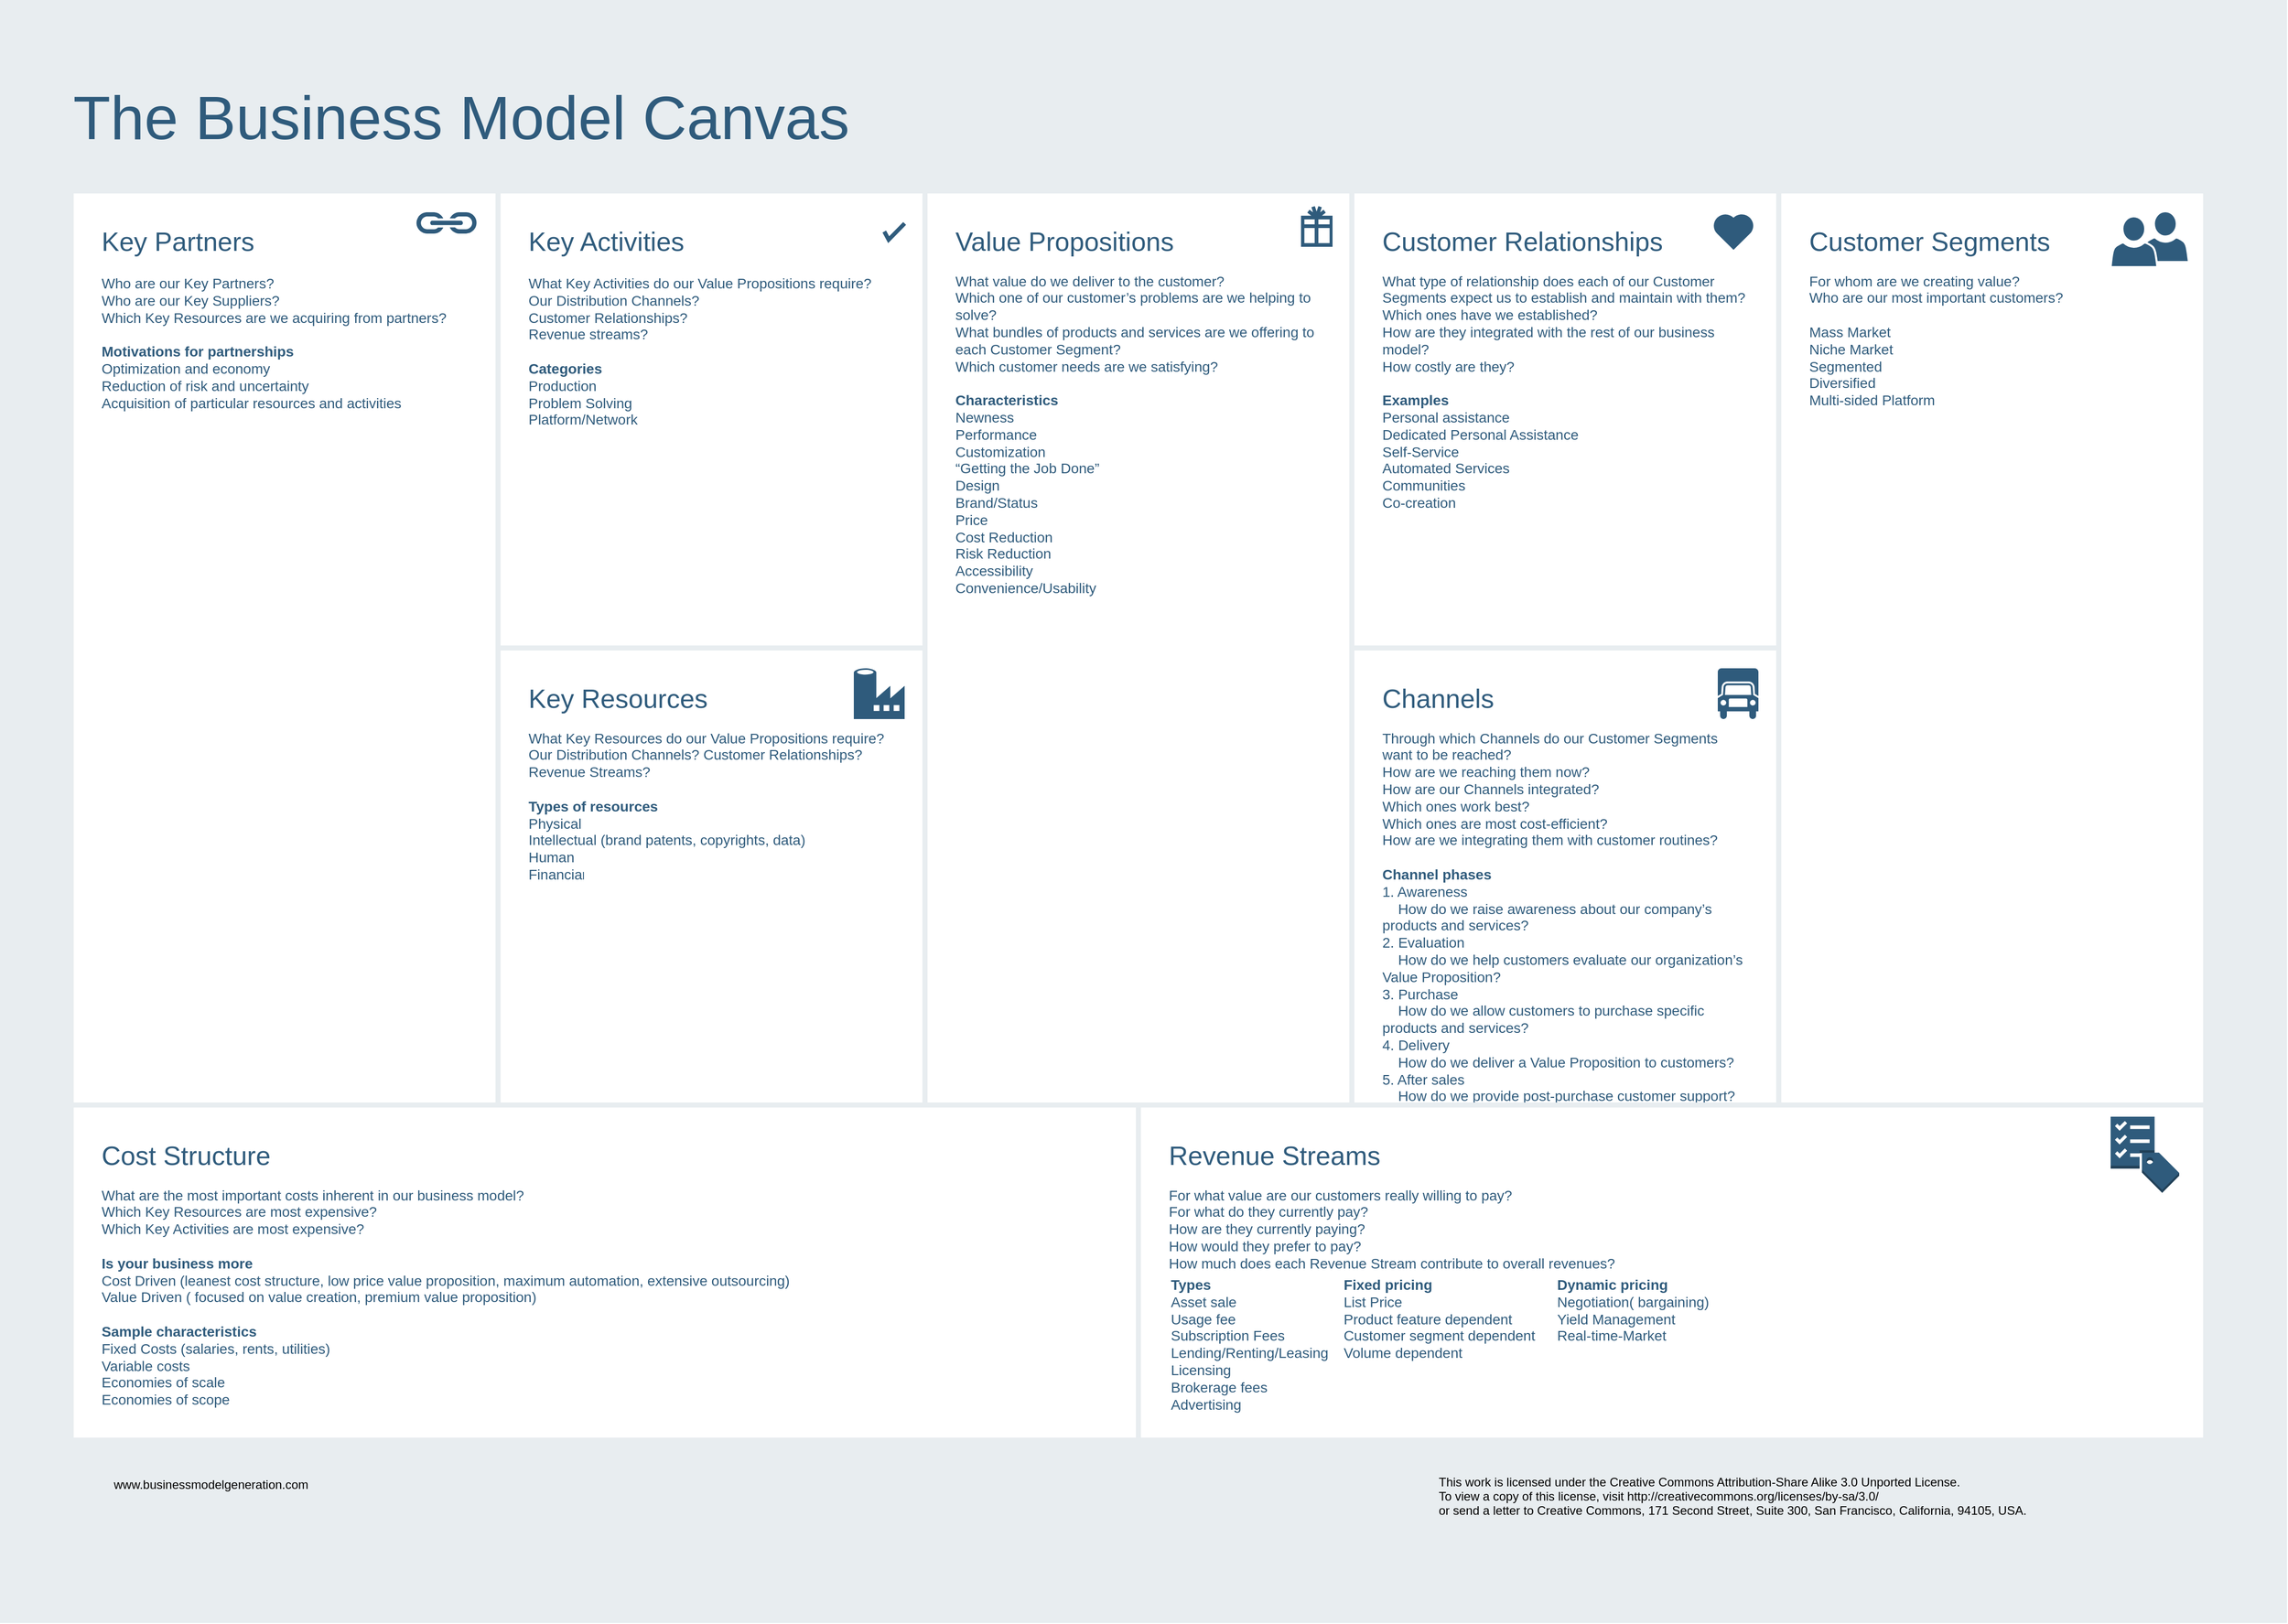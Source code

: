 <mxfile version="14.1.2" type="device"><diagram id="07fea595-8f29-1299-0266-81d95cde20df" name="Page-1"><mxGraphModel dx="3760" dy="794" grid="1" gridSize="10" guides="1" tooltips="1" connect="1" arrows="1" fold="1" page="1" pageScale="1" pageWidth="1169" pageHeight="827" background="#ffffff" math="0" shadow="0"><root><mxCell id="0"/><mxCell id="1" parent="0"/><mxCell id="698" value="" style="rounded=0;whiteSpace=wrap;html=1;shadow=0;labelBackgroundColor=none;strokeColor=none;strokeWidth=3;fillColor=#e8edf0;fontSize=60;fontColor=#2F5B7C;align=left;" parent="1" vertex="1"><mxGeometry x="-2280" y="32" width="2250" height="1598" as="geometry"/></mxCell><mxCell id="699" value="&lt;div style=&quot;font-size: 26px&quot;&gt;&lt;font style=&quot;font-size: 26px&quot;&gt;Customer Relationships&lt;/font&gt;&lt;/div&gt;&lt;div&gt;&lt;br&gt;&lt;/div&gt;&lt;div style=&quot;font-size: 14px&quot;&gt;&lt;font style=&quot;font-size: 14px&quot;&gt;What type of relationship does each of our Customer&lt;/font&gt;&lt;/div&gt;&lt;div style=&quot;font-size: 14px&quot;&gt;&lt;font style=&quot;font-size: 14px&quot;&gt;Segments expect us to establish and maintain with them?&lt;/font&gt;&lt;/div&gt;&lt;div style=&quot;font-size: 14px&quot;&gt;&lt;font style=&quot;font-size: 14px&quot;&gt;Which ones have we established?&lt;/font&gt;&lt;/div&gt;&lt;div style=&quot;font-size: 14px&quot;&gt;&lt;font style=&quot;font-size: 14px&quot;&gt;How are they integrated with the rest of our business model?&lt;/font&gt;&lt;/div&gt;&lt;div style=&quot;font-size: 14px&quot;&gt;&lt;font style=&quot;font-size: 14px&quot;&gt;How costly are they?&lt;/font&gt;&lt;/div&gt;&lt;div style=&quot;font-size: 14px&quot;&gt;&lt;font style=&quot;font-size: 14px&quot;&gt;&lt;br&gt;&lt;/font&gt;&lt;/div&gt;&lt;div style=&quot;font-size: 14px&quot;&gt;&lt;font style=&quot;font-size: 14px&quot;&gt;&lt;b&gt;Examples&lt;/b&gt;&lt;/font&gt;&lt;/div&gt;&lt;div style=&quot;font-size: 14px&quot;&gt;&lt;font style=&quot;font-size: 14px&quot;&gt;Personal assistance&lt;/font&gt;&lt;/div&gt;&lt;div style=&quot;font-size: 14px&quot;&gt;&lt;font style=&quot;font-size: 14px&quot;&gt;Dedicated Personal Assistance&lt;/font&gt;&lt;/div&gt;&lt;div style=&quot;font-size: 14px&quot;&gt;&lt;font style=&quot;font-size: 14px&quot;&gt;Self-Service&lt;/font&gt;&lt;/div&gt;&lt;div style=&quot;font-size: 14px&quot;&gt;&lt;font style=&quot;font-size: 14px&quot;&gt;Automated Services&lt;/font&gt;&lt;/div&gt;&lt;div style=&quot;font-size: 14px&quot;&gt;&lt;font style=&quot;font-size: 14px&quot;&gt;Communities&lt;/font&gt;&lt;/div&gt;&lt;div style=&quot;font-size: 14px&quot;&gt;&lt;font style=&quot;font-size: 14px&quot;&gt;Co-creation&lt;/font&gt;&lt;/div&gt;" style="rounded=0;whiteSpace=wrap;html=1;shadow=0;labelBackgroundColor=none;strokeColor=#e8edf0;strokeWidth=5;fillColor=#ffffff;fontSize=12;fontColor=#2F5B7C;align=left;verticalAlign=top;spacing=30;" parent="1" vertex="1"><mxGeometry x="-950" y="220" width="420" height="450" as="geometry"/></mxCell><mxCell id="700" value="&lt;font&gt;&lt;font style=&quot;font-size: 26px&quot;&gt;Key Partners&lt;/font&gt;&lt;br&gt;&lt;/font&gt;&lt;font style=&quot;font-size: 14px&quot;&gt;&lt;br style=&quot;font-size: 12px&quot;&gt;&lt;font style=&quot;font-size: 14px&quot;&gt;&lt;font style=&quot;font-size: 14px&quot;&gt;Who are our Key Partners?&lt;br&gt;Who are our Key Suppliers?&lt;br&gt;Which Key Resources are we acquiring from partners?&lt;br&gt;&lt;/font&gt;&lt;br&gt;&lt;/font&gt;&lt;/font&gt;&lt;div style=&quot;font-size: 14px&quot;&gt;&lt;font style=&quot;font-size: 14px&quot;&gt;&lt;b&gt;Motivations for partnerships&lt;/b&gt;&lt;/font&gt;&lt;/div&gt;&lt;div style=&quot;font-size: 14px&quot;&gt;&lt;font style=&quot;font-size: 14px&quot;&gt;Optimization and economy&lt;/font&gt;&lt;/div&gt;&lt;div style=&quot;font-size: 14px&quot;&gt;&lt;font style=&quot;font-size: 14px&quot;&gt;Reduction of risk and uncertainty&lt;/font&gt;&lt;/div&gt;&lt;div style=&quot;font-size: 14px&quot;&gt;&lt;font style=&quot;font-size: 14px&quot;&gt;Acquisition of particular resources and activities&lt;/font&gt;&lt;/div&gt;&lt;div style=&quot;font-size: 12px&quot;&gt;&lt;br style=&quot;font-size: 12px&quot;&gt;&lt;/div&gt;" style="rounded=0;whiteSpace=wrap;html=1;shadow=0;labelBackgroundColor=none;strokeColor=#e8edf0;strokeWidth=5;fillColor=#ffffff;fontSize=12;fontColor=#2F5B7C;align=left;verticalAlign=top;spacing=30;" parent="1" vertex="1"><mxGeometry x="-2210" y="220" width="420" height="900" as="geometry"/></mxCell><mxCell id="701" value="&lt;font&gt;&lt;font style=&quot;font-size: 26px&quot;&gt;Key Activities&lt;/font&gt;&lt;br style=&quot;font-size: 12px&quot;&gt;&lt;/font&gt;&lt;font style=&quot;font-size: 14px&quot;&gt;&lt;br style=&quot;font-size: 12px&quot;&gt;&lt;div style=&quot;font-size: 14px&quot;&gt;What Key Activities do our Value Propositions require?&lt;/div&gt;&lt;div&gt;Our Distribution Channels?&lt;/div&gt;&lt;div&gt;Customer Relationships?&lt;/div&gt;&lt;div style=&quot;font-size: 14px&quot;&gt;Revenue streams?&lt;/div&gt;&lt;div&gt;&lt;br&gt;&lt;/div&gt;&lt;/font&gt;&lt;div style=&quot;font-size: 14px&quot;&gt;&lt;div&gt;&lt;b&gt;Categories&lt;/b&gt;&lt;/div&gt;&lt;div style=&quot;font-size: 14px&quot;&gt;Production&lt;/div&gt;&lt;div&gt;Problem Solving&lt;/div&gt;&lt;div&gt;Platform/Network&lt;/div&gt;&lt;/div&gt;&lt;div&gt;&lt;br&gt;&lt;/div&gt;" style="rounded=0;whiteSpace=wrap;html=1;shadow=0;labelBackgroundColor=none;strokeColor=#e8edf0;strokeWidth=5;fillColor=#ffffff;fontSize=12;fontColor=#2F5B7C;align=left;verticalAlign=top;spacing=30;" parent="1" vertex="1"><mxGeometry x="-1790" y="220" width="420" height="450" as="geometry"/></mxCell><mxCell id="702" value="&lt;div&gt;&lt;font style=&quot;font-size: 26px&quot;&gt;Key Resources&lt;/font&gt;&lt;/div&gt;&lt;div&gt;&lt;br&gt;&lt;/div&gt;&lt;div style=&quot;font-size: 14px&quot;&gt;&lt;font style=&quot;font-size: 14px&quot;&gt;What Key Resources do our Value Propositions require?&lt;/font&gt;&lt;/div&gt;&lt;div style=&quot;font-size: 14px&quot;&gt;&lt;font style=&quot;font-size: 14px&quot;&gt;Our Distribution Channels? Customer Relationships?&lt;/font&gt;&lt;/div&gt;&lt;div style=&quot;font-size: 14px&quot;&gt;&lt;font style=&quot;font-size: 14px&quot;&gt;Revenue Streams?&lt;/font&gt;&lt;/div&gt;&lt;div style=&quot;font-size: 14px&quot;&gt;&lt;font style=&quot;font-size: 14px&quot;&gt;&lt;br&gt;&lt;/font&gt;&lt;/div&gt;&lt;div style=&quot;font-size: 14px&quot;&gt;&lt;font style=&quot;font-size: 14px&quot;&gt;&lt;b&gt;Types of resources&lt;/b&gt;&lt;/font&gt;&lt;/div&gt;&lt;div style=&quot;font-size: 14px&quot;&gt;&lt;font style=&quot;font-size: 14px&quot;&gt;Physical&lt;/font&gt;&lt;/div&gt;&lt;div style=&quot;font-size: 14px&quot;&gt;&lt;font style=&quot;font-size: 14px&quot;&gt;Intellectual (brand patents, copyrights, data)&lt;/font&gt;&lt;/div&gt;&lt;div style=&quot;font-size: 14px&quot;&gt;&lt;font style=&quot;font-size: 14px&quot;&gt;Human&lt;/font&gt;&lt;/div&gt;&lt;div style=&quot;font-size: 14px&quot;&gt;&lt;font style=&quot;font-size: 14px&quot;&gt;Financia&lt;/font&gt;&lt;font style=&quot;font-size: 10px&quot;&gt;l&lt;/font&gt;&lt;/div&gt;" style="rounded=0;whiteSpace=wrap;html=1;shadow=0;labelBackgroundColor=none;strokeColor=#e8edf0;strokeWidth=5;fillColor=#ffffff;fontSize=12;fontColor=#2F5B7C;align=left;verticalAlign=top;spacing=30;" parent="1" vertex="1"><mxGeometry x="-1790" y="670" width="420" height="450" as="geometry"/></mxCell><mxCell id="703" value="&lt;div style=&quot;font-size: 26px&quot;&gt;&lt;font style=&quot;font-size: 26px&quot;&gt;Value Propositions&lt;/font&gt;&lt;/div&gt;&lt;div&gt;&lt;br&gt;&lt;/div&gt;&lt;div style=&quot;font-size: 14px&quot;&gt;&lt;font style=&quot;font-size: 14px&quot;&gt;What value do we deliver to the customer?&lt;/font&gt;&lt;/div&gt;&lt;div style=&quot;font-size: 14px&quot;&gt;&lt;font style=&quot;font-size: 14px&quot;&gt;Which one of our customer’s problems are we helping to solve?&lt;/font&gt;&lt;/div&gt;&lt;div style=&quot;font-size: 14px&quot;&gt;&lt;font style=&quot;font-size: 14px&quot;&gt;What bundles of products and services are we offering to each Customer Segment?&lt;/font&gt;&lt;/div&gt;&lt;div style=&quot;font-size: 14px&quot;&gt;&lt;font style=&quot;font-size: 14px&quot;&gt;Which customer needs are we satisfying?&lt;/font&gt;&lt;/div&gt;&lt;div style=&quot;font-size: 14px&quot;&gt;&lt;font style=&quot;font-size: 14px&quot;&gt;&lt;br&gt;&lt;/font&gt;&lt;/div&gt;&lt;div style=&quot;font-size: 14px&quot;&gt;&lt;font style=&quot;font-size: 14px&quot;&gt;&lt;b&gt;Characteristics&lt;/b&gt;&lt;/font&gt;&lt;/div&gt;&lt;div style=&quot;font-size: 14px&quot;&gt;&lt;font style=&quot;font-size: 14px&quot;&gt;Newness&lt;/font&gt;&lt;/div&gt;&lt;div style=&quot;font-size: 14px&quot;&gt;&lt;font style=&quot;font-size: 14px&quot;&gt;Performance&lt;/font&gt;&lt;/div&gt;&lt;div style=&quot;font-size: 14px&quot;&gt;&lt;font style=&quot;font-size: 14px&quot;&gt;Customization&lt;/font&gt;&lt;/div&gt;&lt;div style=&quot;font-size: 14px&quot;&gt;&lt;font style=&quot;font-size: 14px&quot;&gt;“Getting the Job Done”&lt;/font&gt;&lt;/div&gt;&lt;div style=&quot;font-size: 14px&quot;&gt;&lt;font style=&quot;font-size: 14px&quot;&gt;Design&lt;/font&gt;&lt;/div&gt;&lt;div style=&quot;font-size: 14px&quot;&gt;&lt;font style=&quot;font-size: 14px&quot;&gt;Brand/Status&lt;/font&gt;&lt;/div&gt;&lt;div style=&quot;font-size: 14px&quot;&gt;&lt;font style=&quot;font-size: 14px&quot;&gt;Price&lt;/font&gt;&lt;/div&gt;&lt;div style=&quot;font-size: 14px&quot;&gt;&lt;font style=&quot;font-size: 14px&quot;&gt;Cost Reduction&lt;/font&gt;&lt;/div&gt;&lt;div style=&quot;font-size: 14px&quot;&gt;&lt;font style=&quot;font-size: 14px&quot;&gt;Risk Reduction&lt;/font&gt;&lt;/div&gt;&lt;div style=&quot;font-size: 14px&quot;&gt;&lt;font style=&quot;font-size: 14px&quot;&gt;Accessibility&lt;/font&gt;&lt;/div&gt;&lt;div style=&quot;font-size: 14px&quot;&gt;&lt;font style=&quot;font-size: 14px&quot;&gt;Convenience/Usability&lt;/font&gt;&lt;/div&gt;&lt;div style=&quot;font-size: 10px&quot;&gt;&lt;br&gt;&lt;/div&gt;" style="rounded=0;whiteSpace=wrap;html=1;shadow=0;labelBackgroundColor=none;strokeColor=#e8edf0;strokeWidth=5;fillColor=#ffffff;fontSize=12;fontColor=#2F5B7C;align=left;verticalAlign=top;spacing=30;" parent="1" vertex="1"><mxGeometry x="-1370" y="220" width="420" height="900" as="geometry"/></mxCell><mxCell id="704" value="&lt;div&gt;&lt;font style=&quot;font-size: 26px&quot;&gt;Customer Segments&lt;/font&gt;&lt;/div&gt;&lt;div&gt;&lt;br&gt;&lt;/div&gt;&lt;div style=&quot;font-size: 14px&quot;&gt;&lt;font style=&quot;font-size: 14px&quot;&gt;For whom are we creating value?&lt;/font&gt;&lt;/div&gt;&lt;div style=&quot;font-size: 14px&quot;&gt;&lt;font style=&quot;font-size: 14px&quot;&gt;Who are our most important customers?&lt;/font&gt;&lt;/div&gt;&lt;div style=&quot;font-size: 14px&quot;&gt;&lt;font style=&quot;font-size: 14px&quot;&gt;&lt;br&gt;&lt;/font&gt;&lt;/div&gt;&lt;div style=&quot;font-size: 14px&quot;&gt;&lt;font style=&quot;font-size: 14px&quot;&gt;Mass Market&lt;/font&gt;&lt;/div&gt;&lt;div style=&quot;font-size: 14px&quot;&gt;&lt;font style=&quot;font-size: 14px&quot;&gt;Niche Market&lt;/font&gt;&lt;/div&gt;&lt;div style=&quot;font-size: 14px&quot;&gt;&lt;font style=&quot;font-size: 14px&quot;&gt;Segmented&lt;/font&gt;&lt;/div&gt;&lt;div style=&quot;font-size: 14px&quot;&gt;&lt;font style=&quot;font-size: 14px&quot;&gt;Diversified&lt;/font&gt;&lt;/div&gt;&lt;div style=&quot;font-size: 14px&quot;&gt;&lt;font style=&quot;font-size: 14px&quot;&gt;Multi-sided Platform&lt;/font&gt;&lt;/div&gt;" style="rounded=0;whiteSpace=wrap;html=1;shadow=0;labelBackgroundColor=none;strokeColor=#e8edf0;strokeWidth=5;fillColor=#ffffff;fontSize=12;fontColor=#2F5B7C;align=left;verticalAlign=top;spacing=30;" parent="1" vertex="1"><mxGeometry x="-530" y="220" width="420" height="900" as="geometry"/></mxCell><mxCell id="705" value="&lt;div&gt;&lt;font style=&quot;font-size: 26px&quot;&gt;Channels&lt;/font&gt;&lt;/div&gt;&lt;div&gt;&lt;br&gt;&lt;/div&gt;&lt;div style=&quot;font-size: 14px&quot;&gt;&lt;font style=&quot;font-size: 14px&quot;&gt;Through which Channels do our Customer Segments&lt;/font&gt;&lt;/div&gt;&lt;div style=&quot;font-size: 14px&quot;&gt;&lt;font style=&quot;font-size: 14px&quot;&gt;want to be reached?&lt;/font&gt;&lt;/div&gt;&lt;div style=&quot;font-size: 14px&quot;&gt;&lt;font style=&quot;font-size: 14px&quot;&gt;How are we reaching them now?&lt;/font&gt;&lt;/div&gt;&lt;div style=&quot;font-size: 14px&quot;&gt;&lt;font style=&quot;font-size: 14px&quot;&gt;How are our Channels integrated?&lt;/font&gt;&lt;/div&gt;&lt;div style=&quot;font-size: 14px&quot;&gt;&lt;font style=&quot;font-size: 14px&quot;&gt;Which ones work best?&lt;/font&gt;&lt;/div&gt;&lt;div style=&quot;font-size: 14px&quot;&gt;&lt;font style=&quot;font-size: 14px&quot;&gt;Which ones are most cost-efficient?&lt;/font&gt;&lt;/div&gt;&lt;div style=&quot;font-size: 14px&quot;&gt;&lt;font style=&quot;font-size: 14px&quot;&gt;How are we integrating them with customer routines?&lt;/font&gt;&lt;/div&gt;&lt;div style=&quot;font-size: 14px&quot;&gt;&lt;font style=&quot;font-size: 14px&quot;&gt;&lt;br&gt;&lt;/font&gt;&lt;/div&gt;&lt;div style=&quot;font-size: 14px&quot;&gt;&lt;font style=&quot;font-size: 14px&quot;&gt;&lt;b&gt;Channel phases&lt;/b&gt;&lt;/font&gt;&lt;/div&gt;&lt;div style=&quot;font-size: 14px&quot;&gt;&lt;font style=&quot;font-size: 14px&quot;&gt;1. Awareness&lt;/font&gt;&lt;/div&gt;&lt;div style=&quot;font-size: 14px&quot;&gt;&lt;font style=&quot;font-size: 14px&quot;&gt;&amp;nbsp; &amp;nbsp; How do we raise awareness about our company’s products and services?&lt;/font&gt;&lt;/div&gt;&lt;div style=&quot;font-size: 14px&quot;&gt;&lt;font style=&quot;font-size: 14px&quot;&gt;2. Evaluation&lt;/font&gt;&lt;/div&gt;&lt;div style=&quot;font-size: 14px&quot;&gt;&lt;font style=&quot;font-size: 14px&quot;&gt;&amp;nbsp; &amp;nbsp; How do we help customers evaluate our organization’s Value Proposition?&lt;/font&gt;&lt;/div&gt;&lt;div style=&quot;font-size: 14px&quot;&gt;&lt;font style=&quot;font-size: 14px&quot;&gt;3. Purchase&lt;/font&gt;&lt;/div&gt;&lt;div style=&quot;font-size: 14px&quot;&gt;&lt;font style=&quot;font-size: 14px&quot;&gt;&amp;nbsp; &amp;nbsp; How do we allow customers to purchase specific products and services?&lt;/font&gt;&lt;/div&gt;&lt;div style=&quot;font-size: 14px&quot;&gt;&lt;font style=&quot;font-size: 14px&quot;&gt;4. Delivery&lt;/font&gt;&lt;/div&gt;&lt;div style=&quot;font-size: 14px&quot;&gt;&lt;font style=&quot;font-size: 14px&quot;&gt;&amp;nbsp; &amp;nbsp; How do we deliver a Value Proposition to customers?&lt;/font&gt;&lt;/div&gt;&lt;div style=&quot;font-size: 14px&quot;&gt;&lt;font style=&quot;font-size: 14px&quot;&gt;5. After sales&lt;/font&gt;&lt;/div&gt;&lt;div style=&quot;font-size: 14px&quot;&gt;&lt;font style=&quot;font-size: 14px&quot;&gt;&amp;nbsp; &amp;nbsp; How do we provide post-purchase customer support?&lt;/font&gt;&lt;/div&gt;&lt;div style=&quot;font-size: 10px&quot;&gt;&lt;br&gt;&lt;/div&gt;" style="rounded=0;whiteSpace=wrap;html=1;shadow=0;labelBackgroundColor=none;strokeColor=#e8edf0;strokeWidth=5;fillColor=#ffffff;fontSize=12;fontColor=#2F5B7C;align=left;verticalAlign=top;spacing=30;" parent="1" vertex="1"><mxGeometry x="-950" y="670" width="420" height="450" as="geometry"/></mxCell><mxCell id="706" value="&lt;div style=&quot;font-size: 26px&quot;&gt;&lt;font style=&quot;font-size: 26px&quot;&gt;Cost Structure&lt;/font&gt;&lt;/div&gt;&lt;div&gt;&lt;br&gt;&lt;/div&gt;&lt;div style=&quot;font-size: 14px&quot;&gt;&lt;font style=&quot;font-size: 14px&quot;&gt;What are the most important costs inherent in our business model?&lt;/font&gt;&lt;/div&gt;&lt;div style=&quot;font-size: 14px&quot;&gt;&lt;font style=&quot;font-size: 14px&quot;&gt;Which Key Resources are most expensive?&lt;/font&gt;&lt;/div&gt;&lt;div style=&quot;font-size: 14px&quot;&gt;&lt;font style=&quot;font-size: 14px&quot;&gt;Which Key Activities are most expensive?&lt;/font&gt;&lt;/div&gt;&lt;div style=&quot;font-size: 14px&quot;&gt;&lt;font style=&quot;font-size: 14px&quot;&gt;&lt;br&gt;&lt;/font&gt;&lt;/div&gt;&lt;div style=&quot;font-size: 14px&quot;&gt;&lt;font style=&quot;font-size: 14px&quot;&gt;&lt;b&gt;Is your business more&lt;/b&gt;&lt;/font&gt;&lt;/div&gt;&lt;div style=&quot;font-size: 14px&quot;&gt;&lt;font style=&quot;font-size: 14px&quot;&gt;Cost Driven (leanest cost structure, low price value proposition, maximum automation, extensive outsourcing)&lt;/font&gt;&lt;/div&gt;&lt;div style=&quot;font-size: 14px&quot;&gt;&lt;font style=&quot;font-size: 14px&quot;&gt;Value Driven ( focused on value creation, premium value proposition)&lt;/font&gt;&lt;/div&gt;&lt;div style=&quot;font-size: 14px&quot;&gt;&lt;font style=&quot;font-size: 14px&quot;&gt;&lt;br&gt;&lt;/font&gt;&lt;/div&gt;&lt;div style=&quot;font-size: 14px&quot;&gt;&lt;font style=&quot;font-size: 14px&quot;&gt;&lt;b&gt;Sample characteristics&lt;/b&gt;&lt;/font&gt;&lt;/div&gt;&lt;div style=&quot;font-size: 14px&quot;&gt;&lt;font style=&quot;font-size: 14px&quot;&gt;Fixed Costs (salaries, rents, utilities)&lt;/font&gt;&lt;/div&gt;&lt;div style=&quot;font-size: 14px&quot;&gt;&lt;font style=&quot;font-size: 14px&quot;&gt;Variable costs&lt;/font&gt;&lt;/div&gt;&lt;div style=&quot;font-size: 14px&quot;&gt;&lt;font style=&quot;font-size: 14px&quot;&gt;Economies of scale&lt;/font&gt;&lt;/div&gt;&lt;div style=&quot;font-size: 14px&quot;&gt;&lt;font style=&quot;font-size: 14px&quot;&gt;Economies of scope&lt;/font&gt;&lt;/div&gt;" style="rounded=0;whiteSpace=wrap;html=1;shadow=0;labelBackgroundColor=none;strokeColor=#e8edf0;strokeWidth=5;fillColor=#ffffff;fontSize=12;fontColor=#2F5B7C;align=left;verticalAlign=top;spacing=30;" parent="1" vertex="1"><mxGeometry x="-2210" y="1120" width="1050" height="330" as="geometry"/></mxCell><mxCell id="707" value="&lt;div style=&quot;font-size: 26px&quot;&gt;&lt;font style=&quot;font-size: 26px&quot;&gt;Revenue Streams&lt;/font&gt;&lt;/div&gt;&lt;div&gt;&lt;br&gt;&lt;/div&gt;&lt;div style=&quot;font-size: 14px&quot;&gt;&lt;font style=&quot;font-size: 14px&quot;&gt;For what value are our customers really willing to pay?&lt;/font&gt;&lt;/div&gt;&lt;div style=&quot;font-size: 14px&quot;&gt;&lt;font style=&quot;font-size: 14px&quot;&gt;For what do they currently pay?&lt;/font&gt;&lt;/div&gt;&lt;div style=&quot;font-size: 14px&quot;&gt;&lt;font style=&quot;font-size: 14px&quot;&gt;How are they currently paying?&lt;/font&gt;&lt;/div&gt;&lt;div style=&quot;font-size: 14px&quot;&gt;&lt;font style=&quot;font-size: 14px&quot;&gt;How would they prefer to pay?&lt;/font&gt;&lt;/div&gt;&lt;div style=&quot;font-size: 14px&quot;&gt;&lt;font style=&quot;font-size: 14px&quot;&gt;How much does each Revenue Stream contribute to overall revenues?&lt;/font&gt;&lt;/div&gt;" style="rounded=0;whiteSpace=wrap;html=1;shadow=0;labelBackgroundColor=none;strokeColor=#e8edf0;strokeWidth=5;fillColor=#ffffff;fontSize=12;fontColor=#2F5B7C;align=left;verticalAlign=top;spacing=30;" parent="1" vertex="1"><mxGeometry x="-1160" y="1120" width="1050" height="330" as="geometry"/></mxCell><mxCell id="708" value="The Business Model Canvas&lt;br&gt;" style="text;html=1;resizable=0;points=[];autosize=1;align=left;verticalAlign=top;spacingTop=-4;fontSize=60;fontColor=#2F5B7C;" parent="1" vertex="1"><mxGeometry x="-2210" y="110" width="780" height="70" as="geometry"/></mxCell><mxCell id="709" value="" style="html=1;verticalLabelPosition=bottom;labelBackgroundColor=#ffffff;verticalAlign=top;shadow=0;dashed=0;strokeWidth=4;shape=mxgraph.ios7.misc.check;strokeColor=#2F5B7C;fillColor=#ffffff;gradientColor=none;fontSize=12;fontColor=#2F5B7C;align=left;" parent="1" vertex="1"><mxGeometry x="-1410" y="252" width="20" height="16" as="geometry"/></mxCell><mxCell id="710" value="" style="shape=mxgraph.signs.travel.present;html=1;fillColor=#2F5B7C;strokeColor=none;verticalLabelPosition=bottom;verticalAlign=top;align=center;shadow=0;labelBackgroundColor=none;fontSize=12;fontColor=#2F5B7C;" parent="1" vertex="1"><mxGeometry x="-1000" y="235" width="31" height="40" as="geometry"/></mxCell><mxCell id="711" value="" style="html=1;verticalLabelPosition=bottom;labelBackgroundColor=#ffffff;verticalAlign=top;strokeWidth=3;strokeColor=none;fillColor=#2F5B7C;shadow=0;dashed=0;shape=mxgraph.ios7.icons.heart;fontSize=12;fontColor=#2F5B7C;align=left;" parent="1" vertex="1"><mxGeometry x="-595.0" y="242" width="41" height="36" as="geometry"/></mxCell><mxCell id="712" value="&lt;div style=&quot;font-size: 14px&quot;&gt;&lt;b&gt;&lt;font style=&quot;font-size: 14px&quot;&gt;Dynamic pricing&lt;/font&gt;&lt;/b&gt;&lt;/div&gt;&lt;div style=&quot;font-size: 14px&quot;&gt;&lt;font style=&quot;font-size: 14px&quot;&gt;Negotiation( bargaining)&lt;/font&gt;&lt;/div&gt;&lt;div style=&quot;font-size: 14px&quot;&gt;&lt;font style=&quot;font-size: 14px&quot;&gt;Yield Management&lt;/font&gt;&lt;/div&gt;&lt;div style=&quot;font-size: 14px&quot;&gt;&lt;font style=&quot;font-size: 14px&quot;&gt;Real-time-Market&lt;/font&gt;&lt;/div&gt;" style="text;html=1;resizable=0;points=[];autosize=1;align=left;verticalAlign=top;spacingTop=-4;fontSize=10;fontColor=#2F5B7C;" parent="1" vertex="1"><mxGeometry x="-750" y="1286" width="160" height="50" as="geometry"/></mxCell><mxCell id="713" value="&lt;div style=&quot;font-size: 14px&quot;&gt;&lt;b&gt;&lt;span style=&quot;font-size: 14px&quot;&gt;F&lt;/span&gt;&lt;font style=&quot;font-size: 14px&quot;&gt;ixed pricing&lt;/font&gt;&lt;/b&gt;&lt;/div&gt;&lt;div style=&quot;font-size: 14px&quot;&gt;&lt;font style=&quot;font-size: 14px&quot;&gt;List Price&lt;/font&gt;&lt;/div&gt;&lt;div style=&quot;font-size: 14px&quot;&gt;&lt;font style=&quot;font-size: 14px&quot;&gt;Product feature dependent&lt;/font&gt;&lt;/div&gt;&lt;div style=&quot;font-size: 14px&quot;&gt;&lt;font style=&quot;font-size: 14px&quot;&gt;Customer segment dependent&lt;/font&gt;&lt;/div&gt;&lt;div style=&quot;font-size: 14px&quot;&gt;&lt;font style=&quot;font-size: 14px&quot;&gt;Volume dependent&lt;/font&gt;&lt;/div&gt;" style="text;html=1;resizable=0;points=[];autosize=1;align=left;verticalAlign=top;spacingTop=-4;fontSize=10;fontColor=#2F5B7C;" parent="1" vertex="1"><mxGeometry x="-960" y="1286" width="200" height="60" as="geometry"/></mxCell><mxCell id="714" value="&lt;div style=&quot;font-size: 14px&quot;&gt;&lt;b&gt;&lt;font style=&quot;font-size: 14px&quot;&gt;Types&lt;/font&gt;&lt;/b&gt;&lt;/div&gt;&lt;div style=&quot;font-size: 14px&quot;&gt;&lt;font style=&quot;font-size: 14px&quot;&gt;Asset sale&lt;/font&gt;&lt;/div&gt;&lt;div style=&quot;font-size: 14px&quot;&gt;&lt;font style=&quot;font-size: 14px&quot;&gt;Usage fee&lt;/font&gt;&lt;/div&gt;&lt;div style=&quot;font-size: 14px&quot;&gt;&lt;font style=&quot;font-size: 14px&quot;&gt;Subscription Fees&lt;/font&gt;&lt;/div&gt;&lt;div style=&quot;font-size: 14px&quot;&gt;&lt;font style=&quot;font-size: 14px&quot;&gt;Lending/Renting/Leasing&lt;/font&gt;&lt;/div&gt;&lt;div style=&quot;font-size: 14px&quot;&gt;&lt;font style=&quot;font-size: 14px&quot;&gt;Licensing&lt;/font&gt;&lt;/div&gt;&lt;div style=&quot;font-size: 14px&quot;&gt;&lt;font style=&quot;font-size: 14px&quot;&gt;Brokerage fees&lt;/font&gt;&lt;/div&gt;&lt;div style=&quot;font-size: 14px&quot;&gt;&lt;font style=&quot;font-size: 14px&quot;&gt;Advertising&lt;/font&gt;&lt;/div&gt;" style="text;html=1;resizable=0;points=[];autosize=1;align=left;verticalAlign=top;spacingTop=-4;fontSize=10;fontColor=#2F5B7C;" parent="1" vertex="1"><mxGeometry x="-1130" y="1286" width="170" height="100" as="geometry"/></mxCell><mxCell id="715" value="" style="shadow=0;dashed=0;html=1;strokeColor=none;labelPosition=center;verticalLabelPosition=bottom;verticalAlign=top;shape=mxgraph.mscae.cloud.data_factory;fillColor=#2F5B7C;labelBackgroundColor=none;fontSize=10;fontColor=#2F5B7C;align=left;" parent="1" vertex="1"><mxGeometry x="-1440" y="690" width="50" height="50" as="geometry"/></mxCell><mxCell id="716" value="" style="shape=mxgraph.signs.transportation.truck_6;html=1;fillColor=#2F5B7C;strokeColor=none;verticalLabelPosition=bottom;verticalAlign=top;align=center;shadow=0;labelBackgroundColor=none;fontSize=10;fontColor=#2F5B7C;aspect=fixed;" parent="1" vertex="1"><mxGeometry x="-590" y="690" width="40" height="50" as="geometry"/></mxCell><mxCell id="717" value="" style="shape=image;html=1;verticalAlign=top;verticalLabelPosition=bottom;labelBackgroundColor=#ffffff;imageAspect=0;aspect=fixed;image=https://cdn4.iconfinder.com/data/icons/evil-icons-user-interface/64/price-128.png;shadow=0;strokeColor=#e8edf0;strokeWidth=3;fillColor=#2F5B7C;gradientColor=none;fontSize=10;fontColor=#2F5B7C;align=left;" parent="1" vertex="1"><mxGeometry x="-1226" y="1140" width="58" height="58" as="geometry"/></mxCell><mxCell id="718" value="" style="dashed=0;html=1;shape=mxgraph.aws3.checklist_cost;fillColor=#2F5B7C;gradientColor=none;shadow=0;labelBackgroundColor=none;strokeColor=none;strokeWidth=3;fontSize=10;fontColor=#2F5B7C;align=left;" parent="1" vertex="1"><mxGeometry x="-203.5" y="1131.5" width="67.5" height="75" as="geometry"/></mxCell><mxCell id="719" value="" style="shadow=0;dashed=0;html=1;strokeColor=none;fillColor=#2F5B7C;labelPosition=center;verticalLabelPosition=bottom;verticalAlign=top;outlineConnect=0;shape=mxgraph.office.concepts.link;labelBackgroundColor=none;fontSize=10;fontColor=#000000;align=left;" parent="1" vertex="1"><mxGeometry x="-1871" y="241" width="61" height="21" as="geometry"/></mxCell><mxCell id="720" value="" style="group" parent="1" vertex="1" connectable="0"><mxGeometry x="-203.5" y="245" width="69" height="50" as="geometry"/></mxCell><mxCell id="721" value="" style="shadow=0;dashed=0;html=1;strokeColor=#FFFFFF;labelPosition=center;verticalLabelPosition=bottom;verticalAlign=top;outlineConnect=0;shape=mxgraph.office.users.user;fillColor=#2F5B7C;labelBackgroundColor=none;fontSize=10;fontColor=#000000;align=left;strokeWidth=2;" parent="720" vertex="1"><mxGeometry x="31" y="-5" width="46" height="50" as="geometry"/></mxCell><mxCell id="722" value="" style="shadow=0;dashed=0;html=1;strokeColor=#FFFFFF;labelPosition=center;verticalLabelPosition=bottom;verticalAlign=top;outlineConnect=0;shape=mxgraph.office.users.user;fillColor=#2F5B7C;labelBackgroundColor=none;fontSize=10;fontColor=#000000;align=left;strokeWidth=2;" parent="720" vertex="1"><mxGeometry width="46" height="50" as="geometry"/></mxCell><mxCell id="jZ84a95Wsy1RApubU1WM-722" value="www.businessmodelgeneration.com" style="text" parent="1" vertex="1"><mxGeometry x="-2170" y="1480" width="360" height="26" as="geometry"/></mxCell><mxCell id="jZ84a95Wsy1RApubU1WM-723" value="This work is licensed under the Creative Commons Attribution-Share Alike 3.0 Unported License. &#10;To view a copy of this license, visit http://creativecommons.org/licenses/by-sa/3.0/ &#10;or send a letter to Creative Commons, 171 Second Street, Suite 300, San Francisco, California, 94105, USA." style="text" parent="1" vertex="1"><mxGeometry x="-866.5" y="1477.5" width="740" height="57" as="geometry"/></mxCell></root></mxGraphModel></diagram></mxfile>
